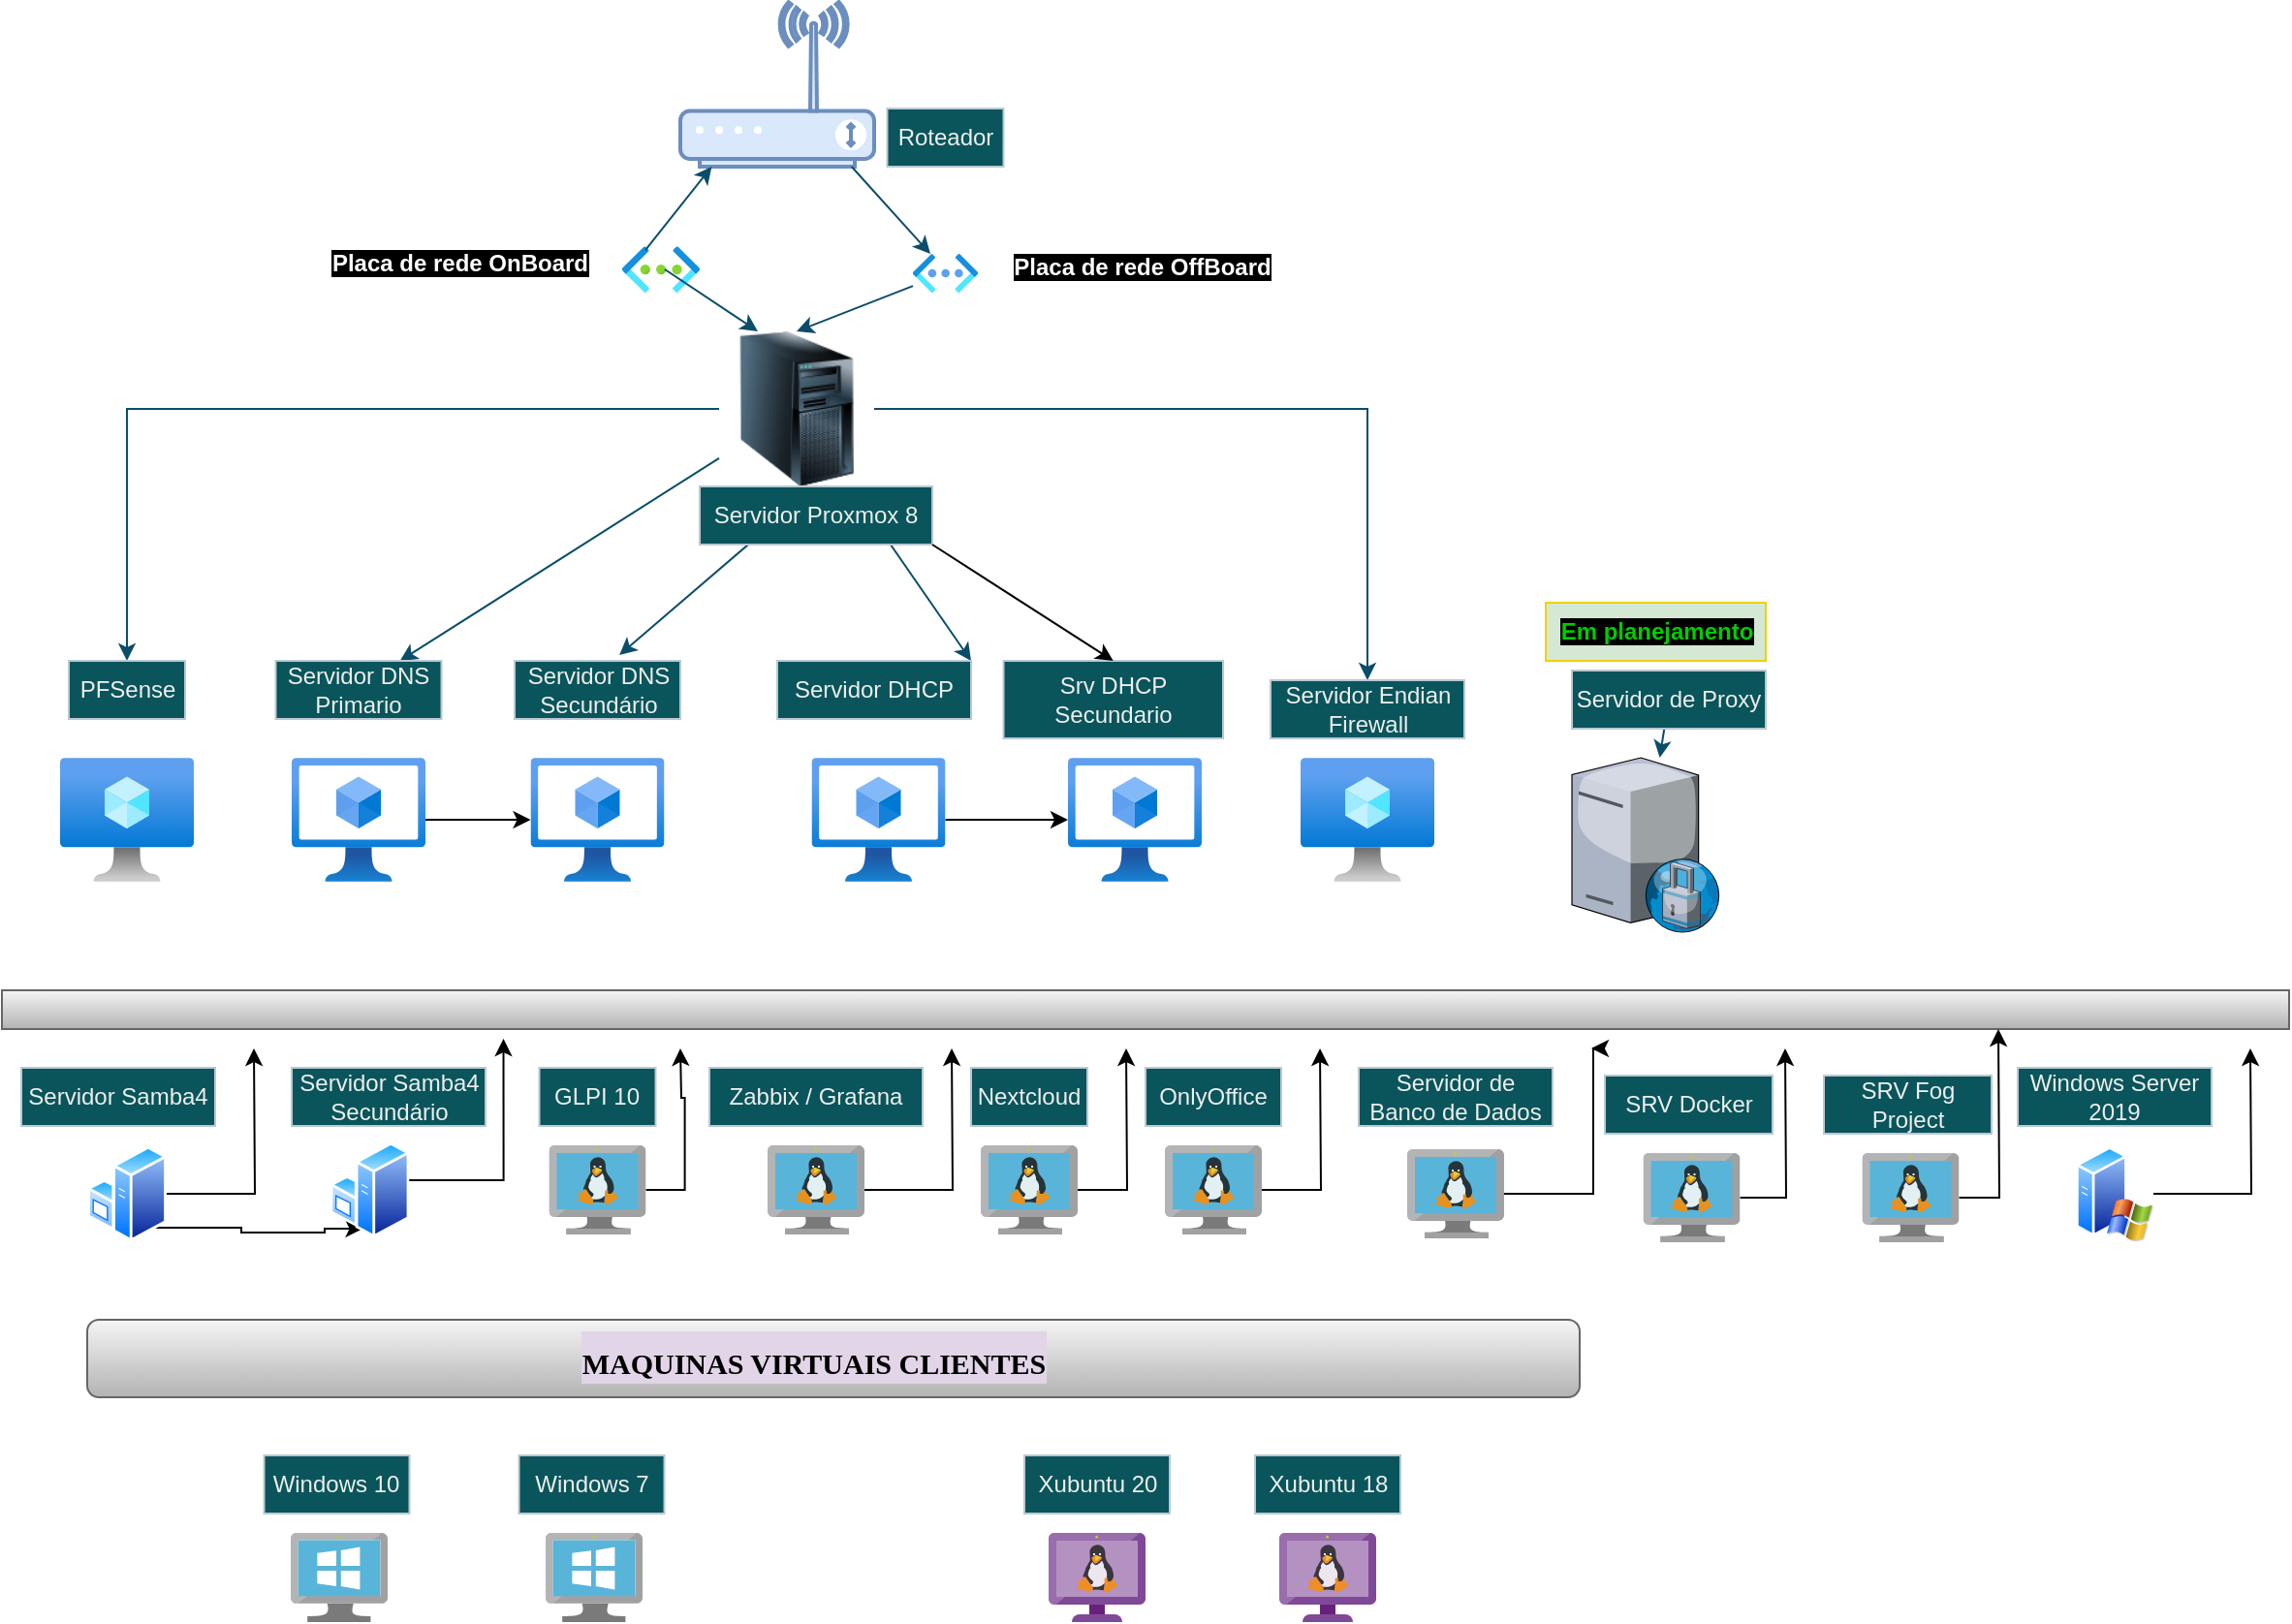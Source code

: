 <mxfile version="24.2.3" type="github">
  <diagram name="Página-1" id="z-KcZ3VixuFzE4qX6nMh">
    <mxGraphModel dx="1114" dy="452" grid="1" gridSize="10" guides="1" tooltips="1" connect="1" arrows="1" fold="1" page="1" pageScale="1" pageWidth="827" pageHeight="1169" background="#ffffff" math="0" shadow="0">
      <root>
        <mxCell id="0" />
        <mxCell id="1" parent="0" />
        <mxCell id="HYDqoLFhDLZLG5UxYBqZ-31" style="edgeStyle=orthogonalEdgeStyle;rounded=0;orthogonalLoop=1;jettySize=auto;html=1;entryX=0.5;entryY=0;entryDx=0;entryDy=0;strokeColor=#0B4D6A;" parent="1" source="HYDqoLFhDLZLG5UxYBqZ-1" target="HYDqoLFhDLZLG5UxYBqZ-21" edge="1">
          <mxGeometry relative="1" as="geometry" />
        </mxCell>
        <mxCell id="HYDqoLFhDLZLG5UxYBqZ-32" style="edgeStyle=orthogonalEdgeStyle;rounded=0;orthogonalLoop=1;jettySize=auto;html=1;entryX=0.5;entryY=0;entryDx=0;entryDy=0;strokeColor=#0B4D6A;" parent="1" source="HYDqoLFhDLZLG5UxYBqZ-1" target="HYDqoLFhDLZLG5UxYBqZ-30" edge="1">
          <mxGeometry relative="1" as="geometry" />
        </mxCell>
        <mxCell id="HYDqoLFhDLZLG5UxYBqZ-33" style="edgeStyle=none;rounded=0;orthogonalLoop=1;jettySize=auto;html=1;entryX=0.75;entryY=0;entryDx=0;entryDy=0;strokeColor=#0B4D6A;" parent="1" source="HYDqoLFhDLZLG5UxYBqZ-1" target="HYDqoLFhDLZLG5UxYBqZ-23" edge="1">
          <mxGeometry relative="1" as="geometry">
            <mxPoint x="360" y="263" as="sourcePoint" />
            <mxPoint x="232.965" y="390" as="targetPoint" />
          </mxGeometry>
        </mxCell>
        <mxCell id="HYDqoLFhDLZLG5UxYBqZ-35" style="edgeStyle=none;rounded=0;orthogonalLoop=1;jettySize=auto;html=1;entryX=1;entryY=0;entryDx=0;entryDy=0;strokeColor=#0B4D6A;" parent="1" source="HYDqoLFhDLZLG5UxYBqZ-1" target="HYDqoLFhDLZLG5UxYBqZ-25" edge="1">
          <mxGeometry relative="1" as="geometry" />
        </mxCell>
        <mxCell id="HYDqoLFhDLZLG5UxYBqZ-1" value="" style="image;html=1;image=img/lib/clip_art/computers/Server_Tower_128x128.png;labelBackgroundColor=none;fillColor=#09555B;strokeColor=#BAC8D3;fontColor=#EEEEEE;" parent="1" vertex="1">
          <mxGeometry x="370" y="220" width="80" height="80" as="geometry" />
        </mxCell>
        <mxCell id="HYDqoLFhDLZLG5UxYBqZ-2" value="" style="verticalAlign=top;verticalLabelPosition=bottom;labelPosition=center;align=center;html=1;outlineConnect=0;gradientDirection=north;strokeWidth=2;shape=mxgraph.networks.wireless_modem;labelBackgroundColor=none;fillColor=#dae8fc;strokeColor=#6c8ebf;" parent="1" vertex="1">
          <mxGeometry x="350" y="50" width="100" height="85" as="geometry" />
        </mxCell>
        <mxCell id="HYDqoLFhDLZLG5UxYBqZ-3" value="Roteador" style="text;align=center;html=1;verticalAlign=middle;whiteSpace=wrap;rounded=0;labelBackgroundColor=none;fillColor=#09555B;fontColor=#EEEEEE;strokeColor=#BAC8D3;" parent="1" vertex="1">
          <mxGeometry x="456.75" y="105" width="60" height="30" as="geometry" />
        </mxCell>
        <mxCell id="HYDqoLFhDLZLG5UxYBqZ-4" value="" style="image;aspect=fixed;html=1;points=[];align=center;fontSize=12;image=img/lib/azure2/networking/Virtual_Networks.svg;labelBackgroundColor=none;fillColor=#09555B;strokeColor=#BAC8D3;fontColor=#EEEEEE;" parent="1" vertex="1">
          <mxGeometry x="320" y="176.12" width="40" height="23.88" as="geometry" />
        </mxCell>
        <mxCell id="HYDqoLFhDLZLG5UxYBqZ-8" style="edgeStyle=none;rounded=0;orthogonalLoop=1;jettySize=auto;html=1;labelBackgroundColor=none;fontColor=default;strokeColor=#0B4D6A;entryX=0.5;entryY=0;entryDx=0;entryDy=0;" parent="1" source="HYDqoLFhDLZLG5UxYBqZ-5" target="HYDqoLFhDLZLG5UxYBqZ-1" edge="1">
          <mxGeometry relative="1" as="geometry" />
        </mxCell>
        <mxCell id="HYDqoLFhDLZLG5UxYBqZ-5" value="" style="image;aspect=fixed;html=1;points=[];align=center;fontSize=12;image=img/lib/azure2/networking/Virtual_Networks_Classic.svg;labelBackgroundColor=none;fillColor=#09555B;strokeColor=#BAC8D3;fontColor=#EEEEEE;" parent="1" vertex="1">
          <mxGeometry x="470" y="180" width="33.5" height="20" as="geometry" />
        </mxCell>
        <mxCell id="HYDqoLFhDLZLG5UxYBqZ-7" value="" style="orthogonalLoop=1;jettySize=auto;html=1;rounded=0;entryX=0.269;entryY=0;entryDx=0;entryDy=0;entryPerimeter=0;labelBackgroundColor=none;fontColor=default;strokeColor=#0B4D6A;" parent="1" source="HYDqoLFhDLZLG5UxYBqZ-2" target="HYDqoLFhDLZLG5UxYBqZ-5" edge="1">
          <mxGeometry width="80" relative="1" as="geometry">
            <mxPoint x="410" y="210" as="sourcePoint" />
            <mxPoint x="490" y="210" as="targetPoint" />
          </mxGeometry>
        </mxCell>
        <mxCell id="HYDqoLFhDLZLG5UxYBqZ-9" value="" style="edgeStyle=none;orthogonalLoop=1;jettySize=auto;html=1;rounded=0;strokeColor=#0B4D6A;exitX=0.3;exitY=0.079;exitDx=0;exitDy=0;exitPerimeter=0;labelBackgroundColor=none;fontColor=default;" parent="1" source="HYDqoLFhDLZLG5UxYBqZ-4" target="HYDqoLFhDLZLG5UxYBqZ-2" edge="1">
          <mxGeometry width="80" relative="1" as="geometry">
            <mxPoint x="410" y="210" as="sourcePoint" />
            <mxPoint x="490" y="210" as="targetPoint" />
            <Array as="points" />
          </mxGeometry>
        </mxCell>
        <mxCell id="HYDqoLFhDLZLG5UxYBqZ-10" value="" style="edgeStyle=none;orthogonalLoop=1;jettySize=auto;html=1;rounded=0;strokeColor=#0B4D6A;exitX=0.3;exitY=0.079;exitDx=0;exitDy=0;exitPerimeter=0;labelBackgroundColor=none;fontColor=default;" parent="1" edge="1">
          <mxGeometry width="80" relative="1" as="geometry">
            <mxPoint x="342" y="188" as="sourcePoint" />
            <mxPoint x="390" y="220" as="targetPoint" />
            <Array as="points">
              <mxPoint x="390" y="220" />
            </Array>
          </mxGeometry>
        </mxCell>
        <mxCell id="HYDqoLFhDLZLG5UxYBqZ-36" style="edgeStyle=none;rounded=0;orthogonalLoop=1;jettySize=auto;html=1;exitX=0.5;exitY=0;exitDx=0;exitDy=0;entryX=0.632;entryY=-0.1;entryDx=0;entryDy=0;entryPerimeter=0;strokeColor=#0B4D6A;" parent="1" source="HYDqoLFhDLZLG5UxYBqZ-11" target="HYDqoLFhDLZLG5UxYBqZ-28" edge="1">
          <mxGeometry relative="1" as="geometry" />
        </mxCell>
        <mxCell id="HYDqoLFhDLZLG5UxYBqZ-11" value="Servidor Proxmox 8" style="text;align=center;html=1;verticalAlign=middle;whiteSpace=wrap;rounded=0;labelBackgroundColor=none;fillColor=#09555B;fontColor=#EEEEEE;strokeColor=#BAC8D3;" parent="1" vertex="1">
          <mxGeometry x="360" y="300" width="120" height="30" as="geometry" />
        </mxCell>
        <mxCell id="HYDqoLFhDLZLG5UxYBqZ-18" value="&lt;font style=&quot;background-color: rgb(0, 0, 0);&quot; color=&quot;#ffffff&quot;&gt;&lt;b&gt;Placa de rede OffBoard &lt;/b&gt;&lt;/font&gt;" style="text;strokeColor=none;align=center;fillColor=none;html=1;verticalAlign=middle;whiteSpace=wrap;rounded=0;fontColor=#EEEEEE;labelBackgroundColor=none;" parent="1" vertex="1">
          <mxGeometry x="516.75" y="170" width="143.25" height="33.06" as="geometry" />
        </mxCell>
        <mxCell id="HYDqoLFhDLZLG5UxYBqZ-19" value="&lt;font style=&quot;background-color: rgb(0, 0, 0);&quot; color=&quot;#ffffff&quot;&gt;&lt;b&gt;Placa de rede OnBoard &lt;/b&gt;&lt;/font&gt;" style="text;strokeColor=none;align=center;fillColor=none;html=1;verticalAlign=middle;whiteSpace=wrap;rounded=0;fontColor=#EEEEEE;labelBackgroundColor=none;" parent="1" vertex="1">
          <mxGeometry x="160" y="170" width="153.25" height="30" as="geometry" />
        </mxCell>
        <mxCell id="HYDqoLFhDLZLG5UxYBqZ-21" value="PFSense" style="text;align=center;html=1;verticalAlign=middle;whiteSpace=wrap;rounded=0;labelBackgroundColor=none;fillColor=#09555B;fontColor=#EEEEEE;strokeColor=#BAC8D3;" parent="1" vertex="1">
          <mxGeometry x="34.5" y="390" width="60" height="30" as="geometry" />
        </mxCell>
        <mxCell id="BISfv6XbEdT_pvjCVgLF-1" style="edgeStyle=orthogonalEdgeStyle;rounded=0;orthogonalLoop=1;jettySize=auto;html=1;" edge="1" parent="1" source="HYDqoLFhDLZLG5UxYBqZ-22" target="HYDqoLFhDLZLG5UxYBqZ-26">
          <mxGeometry relative="1" as="geometry" />
        </mxCell>
        <mxCell id="HYDqoLFhDLZLG5UxYBqZ-22" value="" style="image;aspect=fixed;html=1;points=[];align=center;fontSize=12;image=img/lib/azure2/compute/Virtual_Machines_Classic.svg;strokeColor=#BAC8D3;fontColor=#EEEEEE;fillColor=#09555B;" parent="1" vertex="1">
          <mxGeometry x="149.5" y="440" width="69" height="64" as="geometry" />
        </mxCell>
        <mxCell id="HYDqoLFhDLZLG5UxYBqZ-23" value="Servidor DNS Primario" style="text;align=center;html=1;verticalAlign=middle;whiteSpace=wrap;rounded=0;labelBackgroundColor=none;fillColor=#09555B;fontColor=#EEEEEE;strokeColor=#BAC8D3;" parent="1" vertex="1">
          <mxGeometry x="141.25" y="390" width="85.5" height="30" as="geometry" />
        </mxCell>
        <mxCell id="BISfv6XbEdT_pvjCVgLF-2" style="edgeStyle=orthogonalEdgeStyle;rounded=0;orthogonalLoop=1;jettySize=auto;html=1;" edge="1" parent="1" source="HYDqoLFhDLZLG5UxYBqZ-24" target="EEuMYAneATLPhjkmCHVZ-2">
          <mxGeometry relative="1" as="geometry" />
        </mxCell>
        <mxCell id="HYDqoLFhDLZLG5UxYBqZ-24" value="" style="image;aspect=fixed;html=1;points=[];align=center;fontSize=12;image=img/lib/azure2/compute/Virtual_Machines_Classic.svg;strokeColor=#BAC8D3;fontColor=#EEEEEE;fillColor=#09555B;" parent="1" vertex="1">
          <mxGeometry x="417.75" y="440" width="69" height="64" as="geometry" />
        </mxCell>
        <mxCell id="HYDqoLFhDLZLG5UxYBqZ-25" value="Servidor DHCP" style="text;align=center;html=1;verticalAlign=middle;whiteSpace=wrap;rounded=0;labelBackgroundColor=none;fillColor=#09555B;fontColor=#EEEEEE;strokeColor=#BAC8D3;" parent="1" vertex="1">
          <mxGeometry x="400" y="390" width="100" height="30" as="geometry" />
        </mxCell>
        <mxCell id="HYDqoLFhDLZLG5UxYBqZ-26" value="" style="image;aspect=fixed;html=1;points=[];align=center;fontSize=12;image=img/lib/azure2/compute/Virtual_Machines_Classic.svg;strokeColor=#BAC8D3;fontColor=#EEEEEE;fillColor=#09555B;" parent="1" vertex="1">
          <mxGeometry x="272.75" y="440" width="69" height="64" as="geometry" />
        </mxCell>
        <mxCell id="HYDqoLFhDLZLG5UxYBqZ-28" value="Servidor DNS Secundário" style="text;align=center;html=1;verticalAlign=middle;whiteSpace=wrap;rounded=0;labelBackgroundColor=none;fillColor=#09555B;fontColor=#EEEEEE;strokeColor=#BAC8D3;" parent="1" vertex="1">
          <mxGeometry x="264.5" y="390" width="85.5" height="30" as="geometry" />
        </mxCell>
        <mxCell id="HYDqoLFhDLZLG5UxYBqZ-29" value="" style="image;aspect=fixed;html=1;points=[];align=center;fontSize=12;image=img/lib/azure2/compute/Virtual_Machine.svg;strokeColor=#BAC8D3;fontColor=#EEEEEE;fillColor=#09555B;" parent="1" vertex="1">
          <mxGeometry x="670" y="440" width="69" height="64" as="geometry" />
        </mxCell>
        <mxCell id="HYDqoLFhDLZLG5UxYBqZ-30" value="Servidor Endian Firewall" style="text;align=center;html=1;verticalAlign=middle;whiteSpace=wrap;rounded=0;labelBackgroundColor=none;fillColor=#09555B;fontColor=#EEEEEE;strokeColor=#BAC8D3;" parent="1" vertex="1">
          <mxGeometry x="654.5" y="400" width="100" height="30" as="geometry" />
        </mxCell>
        <mxCell id="HYDqoLFhDLZLG5UxYBqZ-37" value="" style="image;aspect=fixed;html=1;points=[];align=center;fontSize=12;image=img/lib/azure2/compute/Virtual_Machine.svg;strokeColor=#BAC8D3;fontColor=#EEEEEE;fillColor=#09555B;" parent="1" vertex="1">
          <mxGeometry x="30" y="440" width="69" height="64" as="geometry" />
        </mxCell>
        <mxCell id="HYDqoLFhDLZLG5UxYBqZ-38" value="" style="verticalLabelPosition=bottom;sketch=0;aspect=fixed;html=1;verticalAlign=top;strokeColor=none;align=center;outlineConnect=0;shape=mxgraph.citrix.proxy_server;fontColor=#EEEEEE;fillColor=#09555B;" parent="1" vertex="1">
          <mxGeometry x="810" y="440" width="76.5" height="90" as="geometry" />
        </mxCell>
        <mxCell id="HYDqoLFhDLZLG5UxYBqZ-40" style="edgeStyle=none;rounded=0;orthogonalLoop=1;jettySize=auto;html=1;strokeColor=#0B4D6A;" parent="1" source="HYDqoLFhDLZLG5UxYBqZ-39" target="HYDqoLFhDLZLG5UxYBqZ-38" edge="1">
          <mxGeometry relative="1" as="geometry" />
        </mxCell>
        <mxCell id="HYDqoLFhDLZLG5UxYBqZ-39" value="Servidor de Proxy" style="text;align=center;html=1;verticalAlign=middle;whiteSpace=wrap;rounded=0;labelBackgroundColor=none;fillColor=#09555B;fontColor=#EEEEEE;strokeColor=#BAC8D3;" parent="1" vertex="1">
          <mxGeometry x="810" y="395" width="100" height="30" as="geometry" />
        </mxCell>
        <mxCell id="G6mCN-pESI46hSEwsqY2-1" value="" style="rounded=0;whiteSpace=wrap;html=1;fillColor=#f5f5f5;strokeColor=#666666;gradientColor=#b3b3b3;" parent="1" vertex="1">
          <mxGeometry y="560" width="1180" height="20" as="geometry" />
        </mxCell>
        <mxCell id="G6mCN-pESI46hSEwsqY2-25" style="edgeStyle=orthogonalEdgeStyle;rounded=0;orthogonalLoop=1;jettySize=auto;html=1;" parent="1" source="G6mCN-pESI46hSEwsqY2-5" edge="1">
          <mxGeometry relative="1" as="geometry">
            <mxPoint x="130" y="590" as="targetPoint" />
          </mxGeometry>
        </mxCell>
        <mxCell id="BISfv6XbEdT_pvjCVgLF-11" style="edgeStyle=orthogonalEdgeStyle;rounded=0;orthogonalLoop=1;jettySize=auto;html=1;exitX=0.75;exitY=1;exitDx=0;exitDy=0;entryX=0.5;entryY=1;entryDx=0;entryDy=0;" edge="1" parent="1">
          <mxGeometry relative="1" as="geometry">
            <mxPoint x="69.998" y="682.469" as="sourcePoint" />
            <mxPoint x="186.26" y="683" as="targetPoint" />
            <Array as="points">
              <mxPoint x="123.51" y="683" />
              <mxPoint x="123.51" y="685" />
              <mxPoint x="166.51" y="685" />
              <mxPoint x="166.51" y="683" />
            </Array>
          </mxGeometry>
        </mxCell>
        <mxCell id="G6mCN-pESI46hSEwsqY2-5" value="" style="image;aspect=fixed;perimeter=ellipsePerimeter;html=1;align=center;shadow=0;dashed=0;spacingTop=3;image=img/lib/active_directory/windows_server.svg;" parent="1" vertex="1">
          <mxGeometry x="44" y="640" width="41" height="50" as="geometry" />
        </mxCell>
        <mxCell id="G6mCN-pESI46hSEwsqY2-6" value="Servidor Samba4" style="text;align=center;html=1;verticalAlign=middle;whiteSpace=wrap;rounded=0;labelBackgroundColor=none;fillColor=#09555B;fontColor=#EEEEEE;strokeColor=#BAC8D3;" parent="1" vertex="1">
          <mxGeometry x="10" y="600" width="100" height="30" as="geometry" />
        </mxCell>
        <mxCell id="G6mCN-pESI46hSEwsqY2-30" style="edgeStyle=orthogonalEdgeStyle;rounded=0;orthogonalLoop=1;jettySize=auto;html=1;" parent="1" source="G6mCN-pESI46hSEwsqY2-9" edge="1">
          <mxGeometry relative="1" as="geometry">
            <mxPoint x="350" y="590" as="targetPoint" />
          </mxGeometry>
        </mxCell>
        <mxCell id="G6mCN-pESI46hSEwsqY2-9" value="" style="image;sketch=0;aspect=fixed;html=1;points=[];align=center;fontSize=12;image=img/lib/mscae/VM_Linux.svg;" parent="1" vertex="1">
          <mxGeometry x="282.25" y="640" width="50" height="46" as="geometry" />
        </mxCell>
        <mxCell id="G6mCN-pESI46hSEwsqY2-11" value="GLPI 10" style="text;align=center;html=1;verticalAlign=middle;whiteSpace=wrap;rounded=0;labelBackgroundColor=none;fillColor=#09555B;fontColor=#EEEEEE;strokeColor=#BAC8D3;" parent="1" vertex="1">
          <mxGeometry x="277.25" y="600" width="60" height="30" as="geometry" />
        </mxCell>
        <mxCell id="G6mCN-pESI46hSEwsqY2-28" style="edgeStyle=orthogonalEdgeStyle;rounded=0;orthogonalLoop=1;jettySize=auto;html=1;" parent="1" source="G6mCN-pESI46hSEwsqY2-12" edge="1">
          <mxGeometry relative="1" as="geometry">
            <mxPoint x="490" y="590" as="targetPoint" />
          </mxGeometry>
        </mxCell>
        <mxCell id="G6mCN-pESI46hSEwsqY2-12" value="" style="image;sketch=0;aspect=fixed;html=1;points=[];align=center;fontSize=12;image=img/lib/mscae/VM_Linux.svg;" parent="1" vertex="1">
          <mxGeometry x="395" y="640" width="50" height="46" as="geometry" />
        </mxCell>
        <mxCell id="G6mCN-pESI46hSEwsqY2-13" value="Zabbix / Grafana" style="text;align=center;html=1;verticalAlign=middle;whiteSpace=wrap;rounded=0;labelBackgroundColor=none;fillColor=#09555B;fontColor=#EEEEEE;strokeColor=#BAC8D3;" parent="1" vertex="1">
          <mxGeometry x="365" y="600" width="110" height="30" as="geometry" />
        </mxCell>
        <mxCell id="G6mCN-pESI46hSEwsqY2-29" style="edgeStyle=orthogonalEdgeStyle;rounded=0;orthogonalLoop=1;jettySize=auto;html=1;" parent="1" source="G6mCN-pESI46hSEwsqY2-14" edge="1">
          <mxGeometry relative="1" as="geometry">
            <mxPoint x="580" y="590" as="targetPoint" />
          </mxGeometry>
        </mxCell>
        <mxCell id="G6mCN-pESI46hSEwsqY2-14" value="" style="image;sketch=0;aspect=fixed;html=1;points=[];align=center;fontSize=12;image=img/lib/mscae/VM_Linux.svg;" parent="1" vertex="1">
          <mxGeometry x="505" y="640" width="50" height="46" as="geometry" />
        </mxCell>
        <mxCell id="G6mCN-pESI46hSEwsqY2-15" value="Nextcloud" style="text;align=center;html=1;verticalAlign=middle;whiteSpace=wrap;rounded=0;labelBackgroundColor=none;fillColor=#09555B;fontColor=#EEEEEE;strokeColor=#BAC8D3;" parent="1" vertex="1">
          <mxGeometry x="500" y="600" width="60" height="30" as="geometry" />
        </mxCell>
        <mxCell id="G6mCN-pESI46hSEwsqY2-31" style="edgeStyle=orthogonalEdgeStyle;rounded=0;orthogonalLoop=1;jettySize=auto;html=1;" parent="1" source="G6mCN-pESI46hSEwsqY2-16" edge="1">
          <mxGeometry relative="1" as="geometry">
            <mxPoint x="680" y="590" as="targetPoint" />
          </mxGeometry>
        </mxCell>
        <mxCell id="G6mCN-pESI46hSEwsqY2-16" value="" style="image;sketch=0;aspect=fixed;html=1;points=[];align=center;fontSize=12;image=img/lib/mscae/VM_Linux.svg;" parent="1" vertex="1">
          <mxGeometry x="600" y="640" width="50" height="46" as="geometry" />
        </mxCell>
        <mxCell id="G6mCN-pESI46hSEwsqY2-17" value="OnlyOffice" style="text;align=center;html=1;verticalAlign=middle;whiteSpace=wrap;rounded=0;labelBackgroundColor=none;fillColor=#09555B;fontColor=#EEEEEE;strokeColor=#BAC8D3;" parent="1" vertex="1">
          <mxGeometry x="590" y="600" width="70" height="30" as="geometry" />
        </mxCell>
        <mxCell id="G6mCN-pESI46hSEwsqY2-32" style="edgeStyle=orthogonalEdgeStyle;rounded=0;orthogonalLoop=1;jettySize=auto;html=1;" parent="1" source="G6mCN-pESI46hSEwsqY2-18" edge="1">
          <mxGeometry relative="1" as="geometry">
            <mxPoint x="820" y="590" as="targetPoint" />
            <Array as="points">
              <mxPoint x="821" y="665" />
            </Array>
          </mxGeometry>
        </mxCell>
        <mxCell id="G6mCN-pESI46hSEwsqY2-18" value="" style="image;sketch=0;aspect=fixed;html=1;points=[];align=center;fontSize=12;image=img/lib/mscae/VM_Linux.svg;" parent="1" vertex="1">
          <mxGeometry x="725" y="642" width="50" height="46" as="geometry" />
        </mxCell>
        <mxCell id="G6mCN-pESI46hSEwsqY2-19" value="Servidor de Banco de Dados" style="text;align=center;html=1;verticalAlign=middle;whiteSpace=wrap;rounded=0;labelBackgroundColor=none;fillColor=#09555B;fontColor=#EEEEEE;strokeColor=#BAC8D3;" parent="1" vertex="1">
          <mxGeometry x="700" y="600" width="100" height="30" as="geometry" />
        </mxCell>
        <mxCell id="G6mCN-pESI46hSEwsqY2-33" value="" style="rounded=1;whiteSpace=wrap;html=1;fillColor=#f5f5f5;strokeColor=#666666;gradientColor=#b3b3b3;" parent="1" vertex="1">
          <mxGeometry x="44" y="730" width="770" height="40" as="geometry" />
        </mxCell>
        <mxCell id="G6mCN-pESI46hSEwsqY2-34" value="&lt;h1&gt;&lt;b style=&quot;background-color: rgb(225, 213, 231);&quot;&gt;&lt;font face=&quot;Verdana&quot; style=&quot;font-size: 15px;&quot;&gt;MAQUINAS VIRTUAIS CLIENTES&lt;/font&gt;&lt;/b&gt;&lt;/h1&gt;" style="text;strokeColor=none;align=center;fillColor=none;html=1;verticalAlign=middle;whiteSpace=wrap;rounded=0;" parent="1" vertex="1">
          <mxGeometry x="244" y="735" width="350" height="30" as="geometry" />
        </mxCell>
        <mxCell id="G6mCN-pESI46hSEwsqY2-35" value="" style="image;sketch=0;aspect=fixed;html=1;points=[];align=center;fontSize=12;image=img/lib/mscae/VirtualMachineWindows.svg;rounded=0;fontFamily=Helvetica;fontColor=default;fillColor=none;gradientColor=none;" parent="1" vertex="1">
          <mxGeometry x="149" y="840" width="50" height="46" as="geometry" />
        </mxCell>
        <mxCell id="G6mCN-pESI46hSEwsqY2-36" value="Windows 10" style="text;align=center;html=1;verticalAlign=middle;whiteSpace=wrap;rounded=0;labelBackgroundColor=none;fillColor=#09555B;fontColor=#EEEEEE;strokeColor=#BAC8D3;" parent="1" vertex="1">
          <mxGeometry x="135.25" y="800" width="75" height="30" as="geometry" />
        </mxCell>
        <mxCell id="G6mCN-pESI46hSEwsqY2-37" value="" style="image;sketch=0;aspect=fixed;html=1;points=[];align=center;fontSize=12;image=img/lib/mscae/VirtualMachineWindows.svg;rounded=0;fontFamily=Helvetica;fontColor=default;fillColor=none;gradientColor=none;" parent="1" vertex="1">
          <mxGeometry x="280.5" y="840" width="50" height="46" as="geometry" />
        </mxCell>
        <mxCell id="G6mCN-pESI46hSEwsqY2-38" value="Windows 7" style="text;align=center;html=1;verticalAlign=middle;whiteSpace=wrap;rounded=0;labelBackgroundColor=none;fillColor=#09555B;fontColor=#EEEEEE;strokeColor=#BAC8D3;" parent="1" vertex="1">
          <mxGeometry x="266.75" y="800" width="75" height="30" as="geometry" />
        </mxCell>
        <mxCell id="G6mCN-pESI46hSEwsqY2-39" value="" style="image;sketch=0;aspect=fixed;html=1;points=[];align=center;fontSize=12;image=img/lib/mscae/VM_Linux_Non_Azure.svg;rounded=0;fontFamily=Helvetica;fontColor=default;fillColor=none;gradientColor=none;" parent="1" vertex="1">
          <mxGeometry x="540" y="840" width="50" height="46" as="geometry" />
        </mxCell>
        <mxCell id="G6mCN-pESI46hSEwsqY2-40" value="Xubuntu 20" style="text;align=center;html=1;verticalAlign=middle;whiteSpace=wrap;rounded=0;labelBackgroundColor=none;fillColor=#09555B;fontColor=#EEEEEE;strokeColor=#BAC8D3;" parent="1" vertex="1">
          <mxGeometry x="527.5" y="800" width="75" height="30" as="geometry" />
        </mxCell>
        <mxCell id="G6mCN-pESI46hSEwsqY2-41" value="" style="image;sketch=0;aspect=fixed;html=1;points=[];align=center;fontSize=12;image=img/lib/mscae/VM_Linux_Non_Azure.svg;rounded=0;fontFamily=Helvetica;fontColor=default;fillColor=none;gradientColor=none;" parent="1" vertex="1">
          <mxGeometry x="659" y="840" width="50" height="46" as="geometry" />
        </mxCell>
        <mxCell id="G6mCN-pESI46hSEwsqY2-42" value="Xubuntu 18" style="text;align=center;html=1;verticalAlign=middle;whiteSpace=wrap;rounded=0;labelBackgroundColor=none;fillColor=#09555B;fontColor=#EEEEEE;strokeColor=#BAC8D3;" parent="1" vertex="1">
          <mxGeometry x="646.5" y="800" width="75" height="30" as="geometry" />
        </mxCell>
        <mxCell id="B9Fp0uLAm0X1w9BT0swN-1" value="&lt;font color=&quot;#00cc00&quot; style=&quot;background-color: rgb(0, 0, 0);&quot;&gt;Em planejamento&lt;/font&gt;" style="text;align=center;html=1;verticalAlign=middle;whiteSpace=wrap;rounded=0;fontStyle=1;fillColor=#d5e8d4;strokeColor=#edd400;" parent="1" vertex="1">
          <mxGeometry x="796.5" y="360" width="113.5" height="30" as="geometry" />
        </mxCell>
        <mxCell id="EEuMYAneATLPhjkmCHVZ-2" value="" style="image;aspect=fixed;html=1;points=[];align=center;fontSize=12;image=img/lib/azure2/compute/Virtual_Machines_Classic.svg;strokeColor=#BAC8D3;fontColor=#EEEEEE;fillColor=#09555B;" parent="1" vertex="1">
          <mxGeometry x="550" y="440" width="69" height="64" as="geometry" />
        </mxCell>
        <mxCell id="EEuMYAneATLPhjkmCHVZ-3" value="Srv DHCP Secundario" style="text;align=center;html=1;verticalAlign=middle;whiteSpace=wrap;rounded=0;labelBackgroundColor=none;fillColor=#09555B;fontColor=#EEEEEE;strokeColor=#BAC8D3;" parent="1" vertex="1">
          <mxGeometry x="516.75" y="390" width="113.25" height="40" as="geometry" />
        </mxCell>
        <mxCell id="EEuMYAneATLPhjkmCHVZ-6" value="" style="endArrow=classic;html=1;rounded=0;entryX=0.5;entryY=0;entryDx=0;entryDy=0;exitX=1;exitY=1;exitDx=0;exitDy=0;" parent="1" source="HYDqoLFhDLZLG5UxYBqZ-11" target="EEuMYAneATLPhjkmCHVZ-3" edge="1">
          <mxGeometry width="50" height="50" relative="1" as="geometry">
            <mxPoint x="510" y="310" as="sourcePoint" />
            <mxPoint x="550" y="330" as="targetPoint" />
          </mxGeometry>
        </mxCell>
        <mxCell id="EEuMYAneATLPhjkmCHVZ-10" value="" style="group" parent="1" vertex="1" connectable="0">
          <mxGeometry x="827" y="604" width="86.5" height="86" as="geometry" />
        </mxCell>
        <mxCell id="BISfv6XbEdT_pvjCVgLF-12" style="edgeStyle=orthogonalEdgeStyle;rounded=0;orthogonalLoop=1;jettySize=auto;html=1;" edge="1" parent="EEuMYAneATLPhjkmCHVZ-10" source="EEuMYAneATLPhjkmCHVZ-8">
          <mxGeometry relative="1" as="geometry">
            <mxPoint x="93" y="-14" as="targetPoint" />
          </mxGeometry>
        </mxCell>
        <mxCell id="EEuMYAneATLPhjkmCHVZ-8" value="" style="image;sketch=0;aspect=fixed;html=1;points=[];align=center;fontSize=12;image=img/lib/mscae/VM_Linux.svg;" parent="EEuMYAneATLPhjkmCHVZ-10" vertex="1">
          <mxGeometry x="19.75" y="40" width="50" height="46" as="geometry" />
        </mxCell>
        <mxCell id="EEuMYAneATLPhjkmCHVZ-9" value="SRV Docker" style="text;align=center;html=1;verticalAlign=middle;whiteSpace=wrap;rounded=0;labelBackgroundColor=none;fillColor=#09555B;fontColor=#EEEEEE;strokeColor=#BAC8D3;" parent="EEuMYAneATLPhjkmCHVZ-10" vertex="1">
          <mxGeometry width="86.5" height="30" as="geometry" />
        </mxCell>
        <mxCell id="Szf12e-ulyjT9vhI86GA-1" value="" style="group" parent="1" vertex="1" connectable="0">
          <mxGeometry x="940" y="604" width="86.5" height="86" as="geometry" />
        </mxCell>
        <mxCell id="BISfv6XbEdT_pvjCVgLF-13" style="edgeStyle=orthogonalEdgeStyle;rounded=0;orthogonalLoop=1;jettySize=auto;html=1;" edge="1" parent="Szf12e-ulyjT9vhI86GA-1" source="Szf12e-ulyjT9vhI86GA-2">
          <mxGeometry relative="1" as="geometry">
            <mxPoint x="90" y="-24" as="targetPoint" />
          </mxGeometry>
        </mxCell>
        <mxCell id="Szf12e-ulyjT9vhI86GA-2" value="" style="image;sketch=0;aspect=fixed;html=1;points=[];align=center;fontSize=12;image=img/lib/mscae/VM_Linux.svg;" parent="Szf12e-ulyjT9vhI86GA-1" vertex="1">
          <mxGeometry x="19.75" y="40" width="50" height="46" as="geometry" />
        </mxCell>
        <mxCell id="Szf12e-ulyjT9vhI86GA-3" value="SRV Fog Project" style="text;align=center;html=1;verticalAlign=middle;whiteSpace=wrap;rounded=0;labelBackgroundColor=none;fillColor=#09555B;fontColor=#EEEEEE;strokeColor=#BAC8D3;" parent="Szf12e-ulyjT9vhI86GA-1" vertex="1">
          <mxGeometry width="86.5" height="30" as="geometry" />
        </mxCell>
        <mxCell id="BISfv6XbEdT_pvjCVgLF-4" value="" style="group" vertex="1" connectable="0" parent="1">
          <mxGeometry x="1040" y="590" width="120" height="100" as="geometry" />
        </mxCell>
        <mxCell id="G6mCN-pESI46hSEwsqY2-26" style="edgeStyle=orthogonalEdgeStyle;rounded=0;orthogonalLoop=1;jettySize=auto;html=1;" parent="BISfv6XbEdT_pvjCVgLF-4" source="G6mCN-pESI46hSEwsqY2-3" edge="1">
          <mxGeometry relative="1" as="geometry">
            <mxPoint x="120" as="targetPoint" />
          </mxGeometry>
        </mxCell>
        <mxCell id="G6mCN-pESI46hSEwsqY2-3" value="" style="image;aspect=fixed;perimeter=ellipsePerimeter;html=1;align=center;shadow=0;dashed=0;spacingTop=3;image=img/lib/active_directory/windows_server_2.svg;" parent="BISfv6XbEdT_pvjCVgLF-4" vertex="1">
          <mxGeometry x="30" y="50" width="40" height="50" as="geometry" />
        </mxCell>
        <mxCell id="G6mCN-pESI46hSEwsqY2-8" value="Windows Server 2019" style="text;align=center;html=1;verticalAlign=middle;whiteSpace=wrap;rounded=0;labelBackgroundColor=none;fillColor=#09555B;fontColor=#EEEEEE;strokeColor=#BAC8D3;" parent="BISfv6XbEdT_pvjCVgLF-4" vertex="1">
          <mxGeometry y="10" width="100" height="30" as="geometry" />
        </mxCell>
        <mxCell id="BISfv6XbEdT_pvjCVgLF-7" style="edgeStyle=orthogonalEdgeStyle;rounded=0;orthogonalLoop=1;jettySize=auto;html=1;" edge="1" parent="1">
          <mxGeometry relative="1" as="geometry">
            <mxPoint x="258.75" y="585" as="targetPoint" />
            <mxPoint x="199" y="658" as="sourcePoint" />
            <Array as="points">
              <mxPoint x="259.75" y="658" />
            </Array>
          </mxGeometry>
        </mxCell>
        <mxCell id="BISfv6XbEdT_pvjCVgLF-5" value="" style="image;aspect=fixed;perimeter=ellipsePerimeter;html=1;align=center;shadow=0;dashed=0;spacingTop=3;image=img/lib/active_directory/windows_server.svg;" vertex="1" parent="1">
          <mxGeometry x="169.25" y="638" width="41" height="50" as="geometry" />
        </mxCell>
        <mxCell id="BISfv6XbEdT_pvjCVgLF-6" value="Servidor Samba4 Secundário" style="text;align=center;html=1;verticalAlign=middle;whiteSpace=wrap;rounded=0;labelBackgroundColor=none;fillColor=#09555B;fontColor=#EEEEEE;strokeColor=#BAC8D3;" vertex="1" parent="1">
          <mxGeometry x="149.5" y="600" width="100" height="30" as="geometry" />
        </mxCell>
      </root>
    </mxGraphModel>
  </diagram>
</mxfile>
